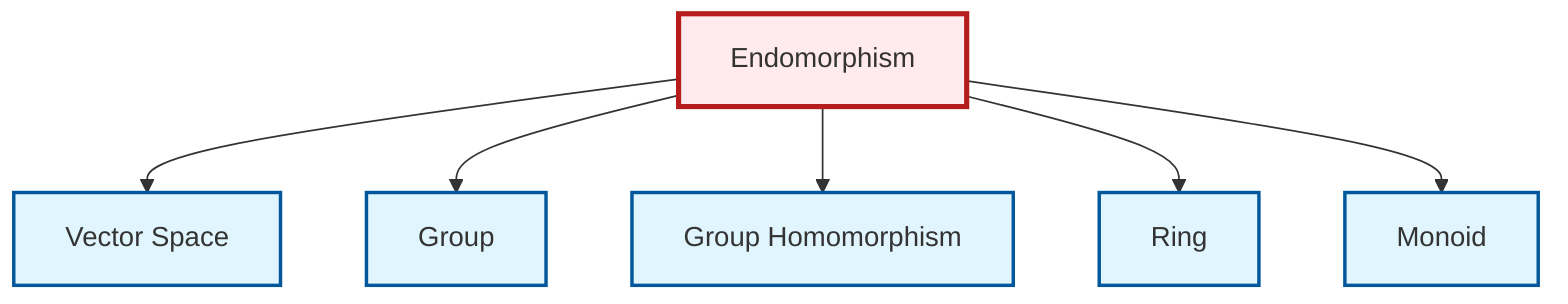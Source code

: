 graph TD
    classDef definition fill:#e1f5fe,stroke:#01579b,stroke-width:2px
    classDef theorem fill:#f3e5f5,stroke:#4a148c,stroke-width:2px
    classDef axiom fill:#fff3e0,stroke:#e65100,stroke-width:2px
    classDef example fill:#e8f5e9,stroke:#1b5e20,stroke-width:2px
    classDef current fill:#ffebee,stroke:#b71c1c,stroke-width:3px
    def-group["Group"]:::definition
    def-ring["Ring"]:::definition
    def-monoid["Monoid"]:::definition
    def-vector-space["Vector Space"]:::definition
    def-homomorphism["Group Homomorphism"]:::definition
    def-endomorphism["Endomorphism"]:::definition
    def-endomorphism --> def-vector-space
    def-endomorphism --> def-group
    def-endomorphism --> def-homomorphism
    def-endomorphism --> def-ring
    def-endomorphism --> def-monoid
    class def-endomorphism current